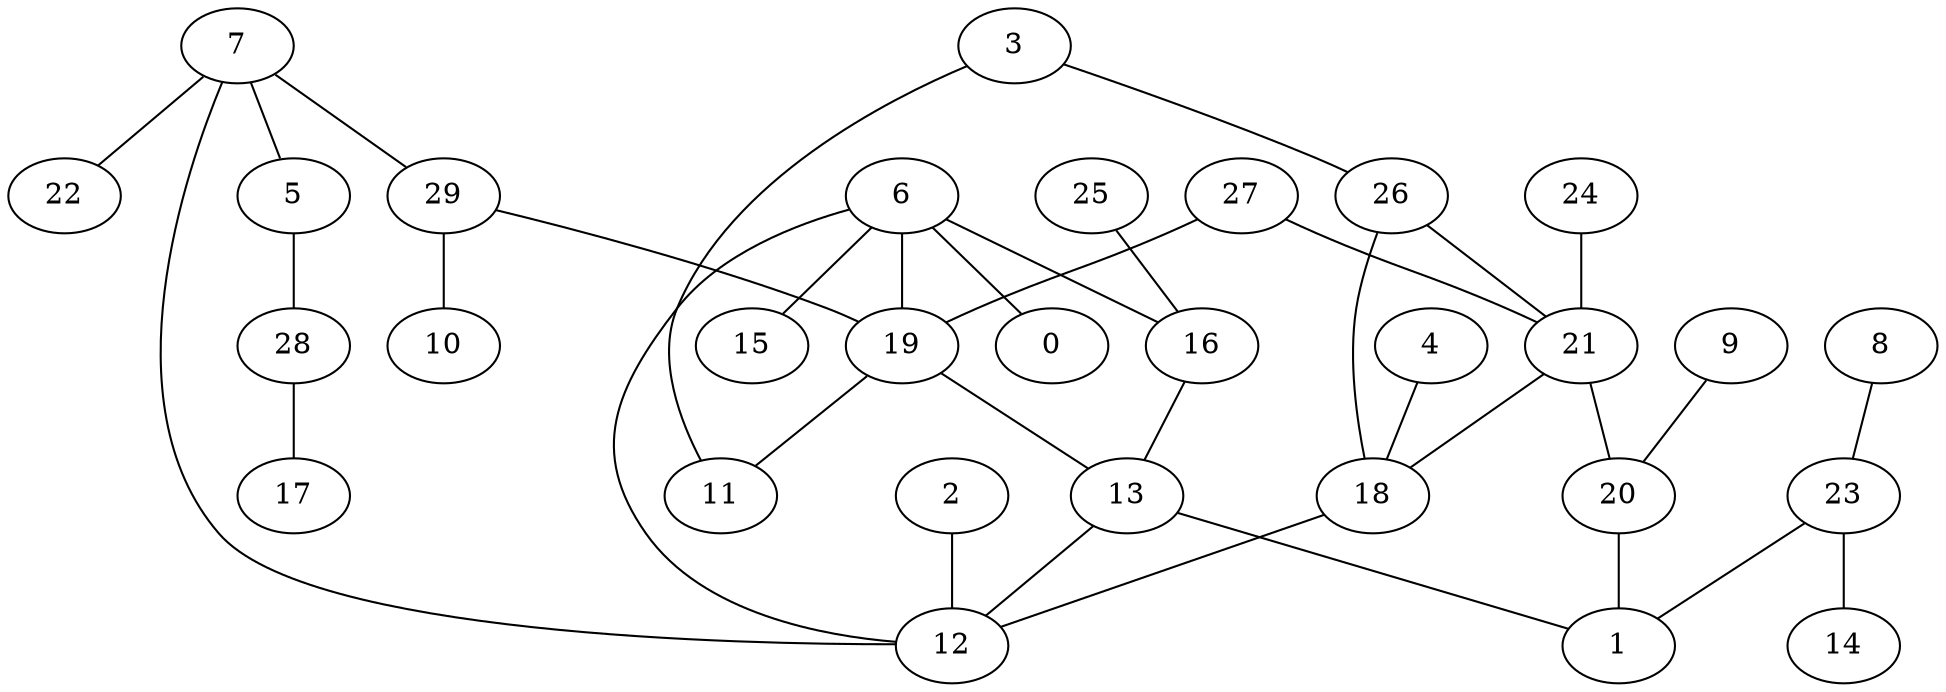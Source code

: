 digraph GG_graph {

subgraph G_graph {
edge [color = black]
"27" -> "21" [dir = none]
"29" -> "10" [dir = none]
"29" -> "19" [dir = none]
"13" -> "12" [dir = none]
"13" -> "1" [dir = none]
"19" -> "11" [dir = none]
"19" -> "13" [dir = none]
"20" -> "1" [dir = none]
"23" -> "14" [dir = none]
"23" -> "1" [dir = none]
"21" -> "20" [dir = none]
"18" -> "12" [dir = none]
"16" -> "13" [dir = none]
"6" -> "0" [dir = none]
"6" -> "15" [dir = none]
"6" -> "19" [dir = none]
"3" -> "26" [dir = none]
"9" -> "20" [dir = none]
"26" -> "21" [dir = none]
"28" -> "17" [dir = none]
"4" -> "18" [dir = none]
"5" -> "28" [dir = none]
"25" -> "16" [dir = none]
"2" -> "12" [dir = none]
"8" -> "23" [dir = none]
"7" -> "5" [dir = none]
"7" -> "22" [dir = none]
"7" -> "12" [dir = none]
"24" -> "21" [dir = none]
"6" -> "12" [dir = none]
"26" -> "18" [dir = none]
"6" -> "16" [dir = none]
"21" -> "18" [dir = none]
"7" -> "29" [dir = none]
"3" -> "11" [dir = none]
"27" -> "19" [dir = none]
}

}
